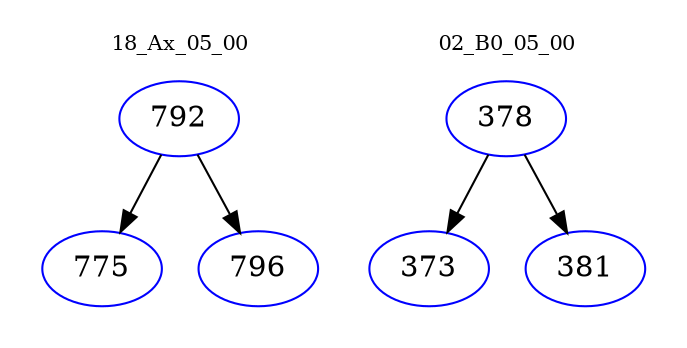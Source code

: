 digraph{
subgraph cluster_0 {
color = white
label = "18_Ax_05_00";
fontsize=10;
T0_792 [label="792", color="blue"]
T0_792 -> T0_775 [color="black"]
T0_775 [label="775", color="blue"]
T0_792 -> T0_796 [color="black"]
T0_796 [label="796", color="blue"]
}
subgraph cluster_1 {
color = white
label = "02_B0_05_00";
fontsize=10;
T1_378 [label="378", color="blue"]
T1_378 -> T1_373 [color="black"]
T1_373 [label="373", color="blue"]
T1_378 -> T1_381 [color="black"]
T1_381 [label="381", color="blue"]
}
}
